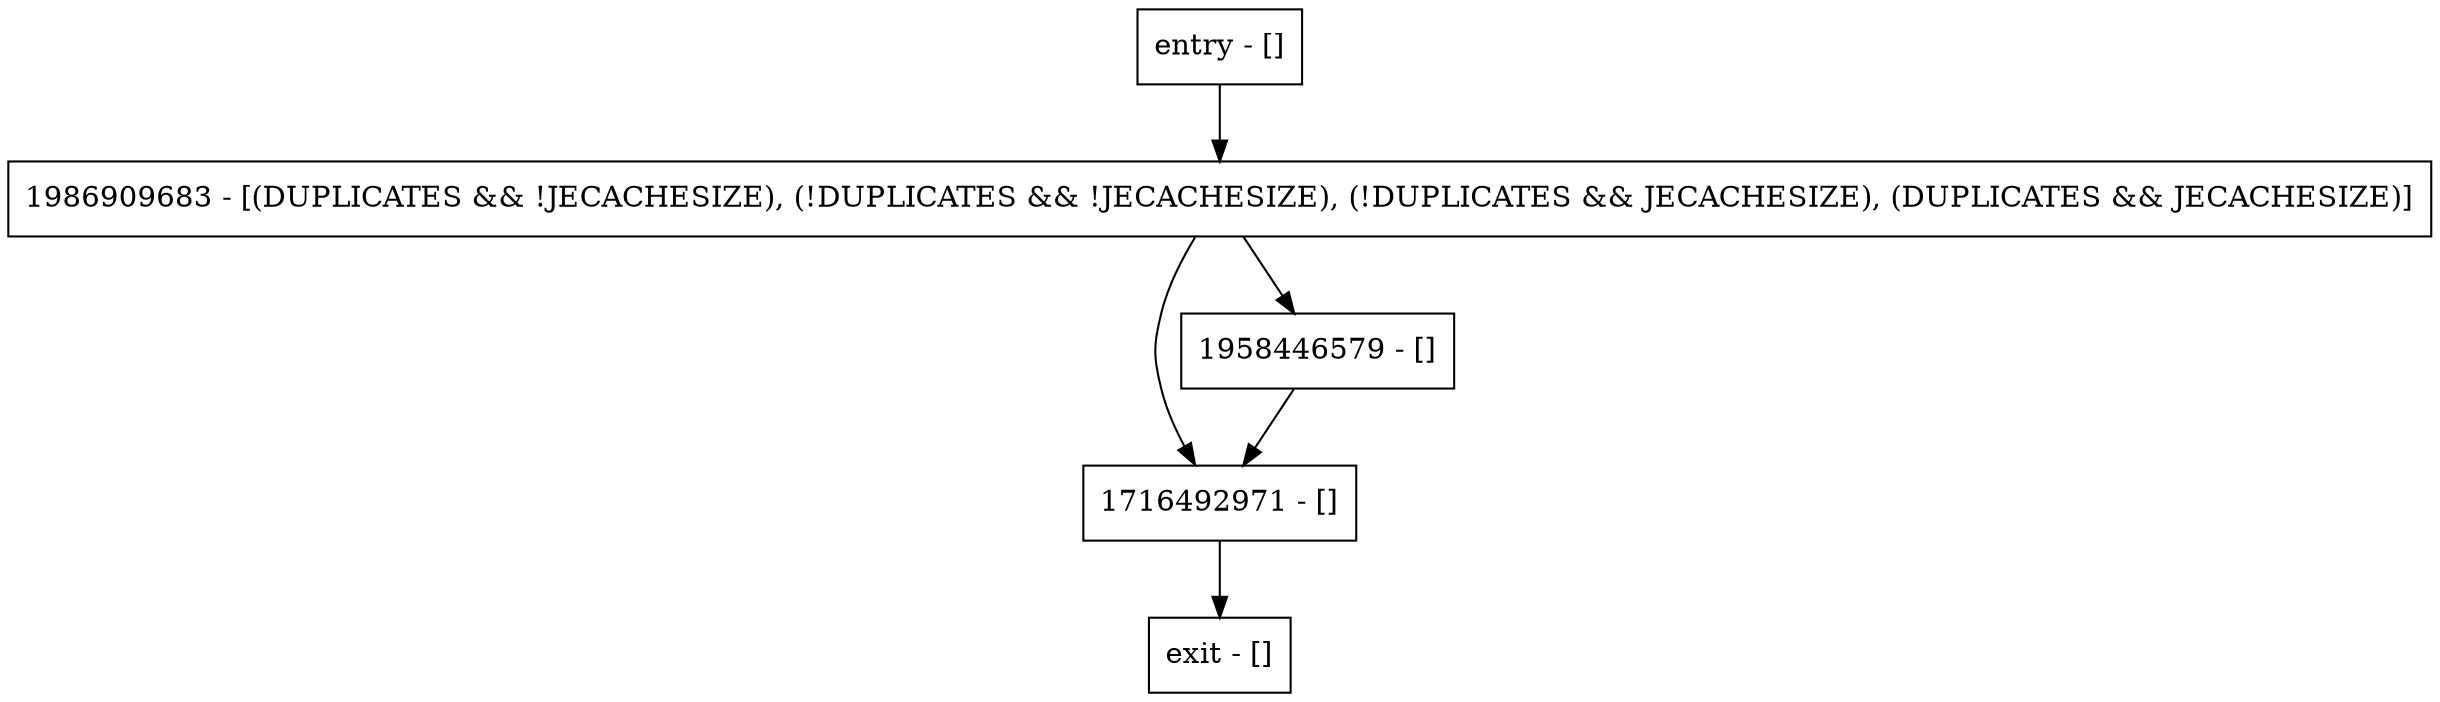 digraph <init> {
node [shape=record];
entry [label="entry - []"];
exit [label="exit - []"];
1716492971 [label="1716492971 - []"];
1986909683 [label="1986909683 - [(DUPLICATES && !JECACHESIZE), (!DUPLICATES && !JECACHESIZE), (!DUPLICATES && JECACHESIZE), (DUPLICATES && JECACHESIZE)]"];
1958446579 [label="1958446579 - []"];
entry;
exit;
entry -> 1986909683;
1716492971 -> exit;
1986909683 -> 1716492971;
1986909683 -> 1958446579;
1958446579 -> 1716492971;
}
